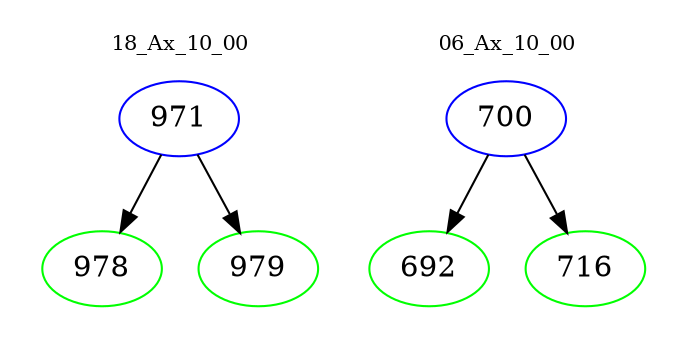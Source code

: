 digraph{
subgraph cluster_0 {
color = white
label = "18_Ax_10_00";
fontsize=10;
T0_971 [label="971", color="blue"]
T0_971 -> T0_978 [color="black"]
T0_978 [label="978", color="green"]
T0_971 -> T0_979 [color="black"]
T0_979 [label="979", color="green"]
}
subgraph cluster_1 {
color = white
label = "06_Ax_10_00";
fontsize=10;
T1_700 [label="700", color="blue"]
T1_700 -> T1_692 [color="black"]
T1_692 [label="692", color="green"]
T1_700 -> T1_716 [color="black"]
T1_716 [label="716", color="green"]
}
}
